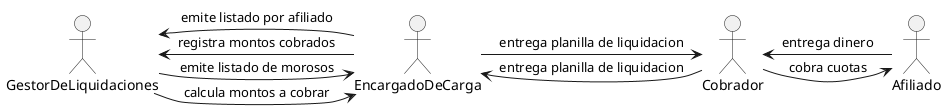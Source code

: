 @startuml

allow_mixing
actor GestorDeLiquidaciones
actor EncargadoDeCarga
actor Cobrador
actor Afiliado

GestorDeLiquidaciones -> EncargadoDeCarga : calcula montos a cobrar
EncargadoDeCarga -> Cobrador : entrega planilla de liquidacion
Cobrador -> Afiliado : cobra cuotas
Afiliado -> Cobrador : entrega dinero
Cobrador -> EncargadoDeCarga : entrega planilla de liquidacion
EncargadoDeCarga -> GestorDeLiquidaciones : registra montos cobrados
GestorDeLiquidaciones -> EncargadoDeCarga : emite listado de morosos
EncargadoDeCarga -> GestorDeLiquidaciones : emite listado por afiliado

@enduml